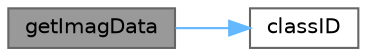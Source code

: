 digraph "getImagData"
{
 // LATEX_PDF_SIZE
  bgcolor="transparent";
  edge [fontname=Helvetica,fontsize=10,labelfontname=Helvetica,labelfontsize=10];
  node [fontname=Helvetica,fontsize=10,shape=box,height=0.2,width=0.4];
  rankdir="LR";
  Node1 [id="Node000001",label="getImagData",height=0.2,width=0.4,color="gray40", fillcolor="grey60", style="filled", fontcolor="black",tooltip="Get raw data pointer to imaginary part."];
  Node1 -> Node2 [id="edge1_Node000001_Node000002",color="steelblue1",style="solid",tooltip=" "];
  Node2 [id="Node000002",label="classID",height=0.2,width=0.4,color="grey40", fillcolor="white", style="filled",URL="$classmexplus_1_1_mx_array.html#a6ec3cb4983a71d8207c1b4259f18e364",tooltip="Class ID of mxArray."];
}
